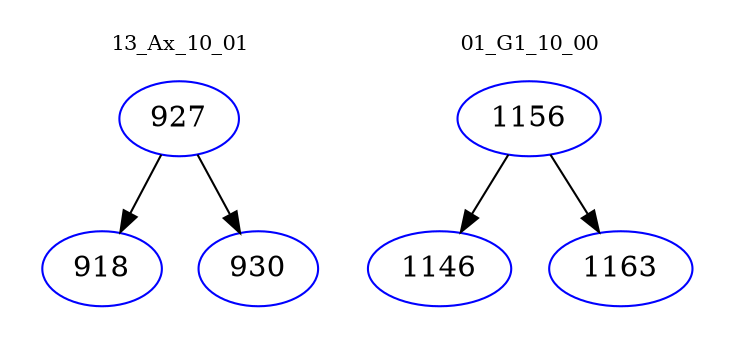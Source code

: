 digraph{
subgraph cluster_0 {
color = white
label = "13_Ax_10_01";
fontsize=10;
T0_927 [label="927", color="blue"]
T0_927 -> T0_918 [color="black"]
T0_918 [label="918", color="blue"]
T0_927 -> T0_930 [color="black"]
T0_930 [label="930", color="blue"]
}
subgraph cluster_1 {
color = white
label = "01_G1_10_00";
fontsize=10;
T1_1156 [label="1156", color="blue"]
T1_1156 -> T1_1146 [color="black"]
T1_1146 [label="1146", color="blue"]
T1_1156 -> T1_1163 [color="black"]
T1_1163 [label="1163", color="blue"]
}
}
